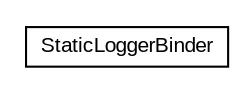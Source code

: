 #!/usr/local/bin/dot
#
# Class diagram 
# Generated by UMLGraph version 5.1 (http://www.umlgraph.org/)
#

digraph G {
	edge [fontname="arial",fontsize=10,labelfontname="arial",labelfontsize=10];
	node [fontname="arial",fontsize=10,shape=plaintext];
	nodesep=0.25;
	ranksep=0.5;
	// org.slf4j.impl.StaticLoggerBinder
	c3686 [label=<<table title="org.slf4j.impl.StaticLoggerBinder" border="0" cellborder="1" cellspacing="0" cellpadding="2" port="p" href="./StaticLoggerBinder.html">
		<tr><td><table border="0" cellspacing="0" cellpadding="1">
<tr><td align="center" balign="center"> StaticLoggerBinder </td></tr>
		</table></td></tr>
		</table>>, fontname="arial", fontcolor="black", fontsize=10.0];
}

